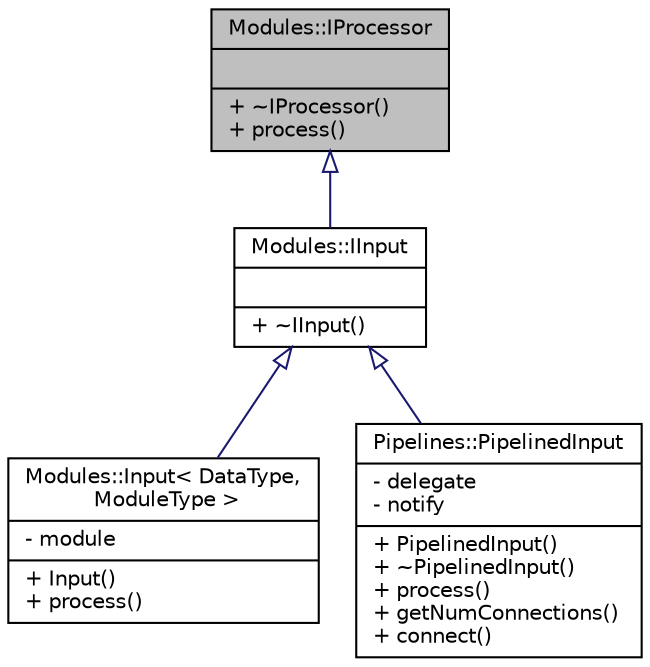 digraph "Modules::IProcessor"
{
 // INTERACTIVE_SVG=YES
  edge [fontname="Helvetica",fontsize="10",labelfontname="Helvetica",labelfontsize="10"];
  node [fontname="Helvetica",fontsize="10",shape=record];
  Node1 [label="{Modules::IProcessor\n||+ ~IProcessor()\l+ process()\l}",height=0.2,width=0.4,color="black", fillcolor="grey75", style="filled", fontcolor="black"];
  Node1 -> Node2 [dir="back",color="midnightblue",fontsize="10",style="solid",arrowtail="onormal",fontname="Helvetica"];
  Node2 [label="{Modules::IInput\n||+ ~IInput()\l}",height=0.2,width=0.4,color="black", fillcolor="white", style="filled",URL="$struct_modules_1_1_i_input.html"];
  Node2 -> Node3 [dir="back",color="midnightblue",fontsize="10",style="solid",arrowtail="onormal",fontname="Helvetica"];
  Node3 [label="{Modules::Input\< DataType,\l ModuleType \>\n|- module\l|+ Input()\l+ process()\l}",height=0.2,width=0.4,color="black", fillcolor="white", style="filled",URL="$class_modules_1_1_input.html"];
  Node2 -> Node4 [dir="back",color="midnightblue",fontsize="10",style="solid",arrowtail="onormal",fontname="Helvetica"];
  Node4 [label="{Pipelines::PipelinedInput\n|- delegate\l- notify\l|+ PipelinedInput()\l+ ~PipelinedInput()\l+ process()\l+ getNumConnections()\l+ connect()\l}",height=0.2,width=0.4,color="black", fillcolor="white", style="filled",URL="$class_pipelines_1_1_pipelined_input.html"];
}
